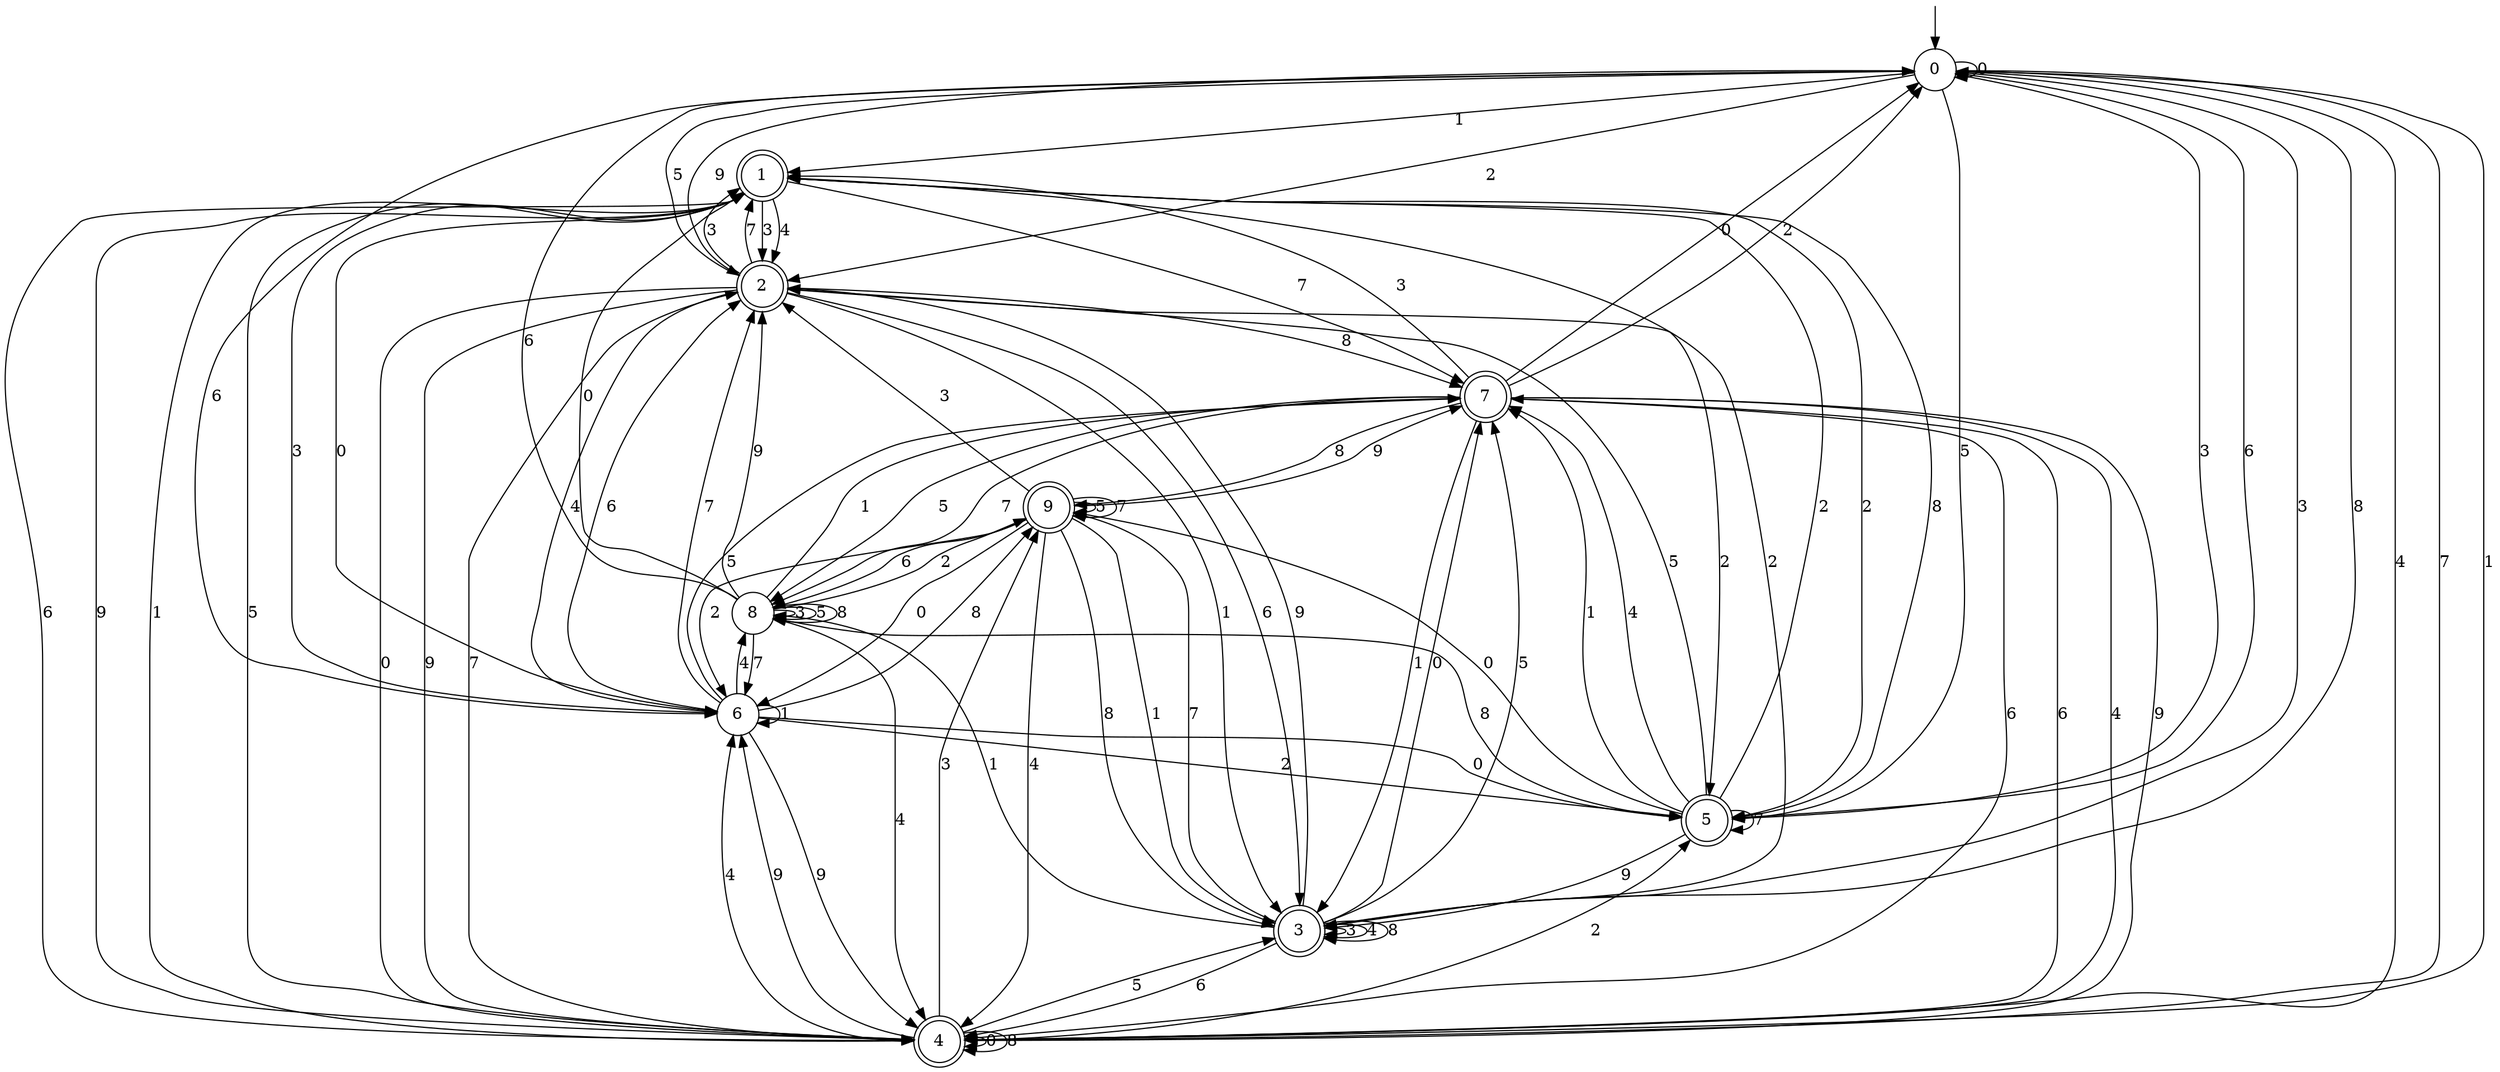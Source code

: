 digraph g {

	s0 [shape="circle" label="0"];
	s1 [shape="doublecircle" label="1"];
	s2 [shape="doublecircle" label="2"];
	s3 [shape="doublecircle" label="3"];
	s4 [shape="doublecircle" label="4"];
	s5 [shape="doublecircle" label="5"];
	s6 [shape="circle" label="6"];
	s7 [shape="doublecircle" label="7"];
	s8 [shape="circle" label="8"];
	s9 [shape="doublecircle" label="9"];
	s0 -> s0 [label="0"];
	s0 -> s1 [label="1"];
	s0 -> s2 [label="2"];
	s0 -> s3 [label="3"];
	s0 -> s4 [label="4"];
	s0 -> s5 [label="5"];
	s0 -> s6 [label="6"];
	s0 -> s4 [label="7"];
	s0 -> s3 [label="8"];
	s0 -> s2 [label="9"];
	s1 -> s6 [label="0"];
	s1 -> s4 [label="1"];
	s1 -> s5 [label="2"];
	s1 -> s2 [label="3"];
	s1 -> s2 [label="4"];
	s1 -> s4 [label="5"];
	s1 -> s4 [label="6"];
	s1 -> s7 [label="7"];
	s1 -> s5 [label="8"];
	s1 -> s4 [label="9"];
	s2 -> s4 [label="0"];
	s2 -> s3 [label="1"];
	s2 -> s5 [label="2"];
	s2 -> s1 [label="3"];
	s2 -> s6 [label="4"];
	s2 -> s0 [label="5"];
	s2 -> s3 [label="6"];
	s2 -> s1 [label="7"];
	s2 -> s7 [label="8"];
	s2 -> s4 [label="9"];
	s3 -> s7 [label="0"];
	s3 -> s8 [label="1"];
	s3 -> s1 [label="2"];
	s3 -> s3 [label="3"];
	s3 -> s3 [label="4"];
	s3 -> s7 [label="5"];
	s3 -> s4 [label="6"];
	s3 -> s9 [label="7"];
	s3 -> s3 [label="8"];
	s3 -> s2 [label="9"];
	s4 -> s4 [label="0"];
	s4 -> s0 [label="1"];
	s4 -> s5 [label="2"];
	s4 -> s9 [label="3"];
	s4 -> s6 [label="4"];
	s4 -> s3 [label="5"];
	s4 -> s7 [label="6"];
	s4 -> s2 [label="7"];
	s4 -> s4 [label="8"];
	s4 -> s6 [label="9"];
	s5 -> s9 [label="0"];
	s5 -> s7 [label="1"];
	s5 -> s1 [label="2"];
	s5 -> s0 [label="3"];
	s5 -> s7 [label="4"];
	s5 -> s2 [label="5"];
	s5 -> s0 [label="6"];
	s5 -> s5 [label="7"];
	s5 -> s8 [label="8"];
	s5 -> s3 [label="9"];
	s6 -> s5 [label="0"];
	s6 -> s6 [label="1"];
	s6 -> s5 [label="2"];
	s6 -> s1 [label="3"];
	s6 -> s8 [label="4"];
	s6 -> s7 [label="5"];
	s6 -> s2 [label="6"];
	s6 -> s2 [label="7"];
	s6 -> s9 [label="8"];
	s6 -> s4 [label="9"];
	s7 -> s0 [label="0"];
	s7 -> s3 [label="1"];
	s7 -> s0 [label="2"];
	s7 -> s1 [label="3"];
	s7 -> s4 [label="4"];
	s7 -> s8 [label="5"];
	s7 -> s4 [label="6"];
	s7 -> s8 [label="7"];
	s7 -> s9 [label="8"];
	s7 -> s4 [label="9"];
	s8 -> s1 [label="0"];
	s8 -> s7 [label="1"];
	s8 -> s9 [label="2"];
	s8 -> s8 [label="3"];
	s8 -> s4 [label="4"];
	s8 -> s8 [label="5"];
	s8 -> s0 [label="6"];
	s8 -> s6 [label="7"];
	s8 -> s8 [label="8"];
	s8 -> s2 [label="9"];
	s9 -> s6 [label="0"];
	s9 -> s3 [label="1"];
	s9 -> s6 [label="2"];
	s9 -> s2 [label="3"];
	s9 -> s4 [label="4"];
	s9 -> s9 [label="5"];
	s9 -> s8 [label="6"];
	s9 -> s9 [label="7"];
	s9 -> s3 [label="8"];
	s9 -> s7 [label="9"];

__start0 [label="" shape="none" width="0" height="0"];
__start0 -> s0;

}
